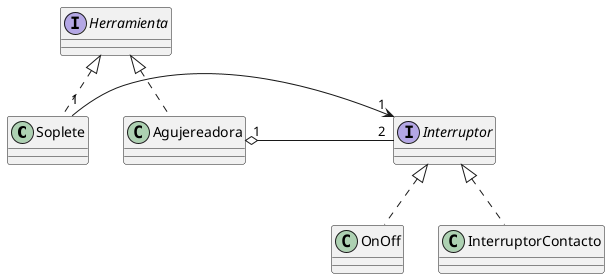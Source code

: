 @startuml
class Soplete{

}

class Agujereadora{

}

interface Interruptor{
}

class OnOff{

}

class InterruptorContacto{

}
interface Herramienta{

}
Herramienta <|.. Soplete
Herramienta <|.. Agujereadora

Interruptor <|.. OnOff
Interruptor <|.. InterruptorContacto
Soplete "1" -> "1" Interruptor
Agujereadora "1" o- "2" Interruptor:"                                 "



@enduml